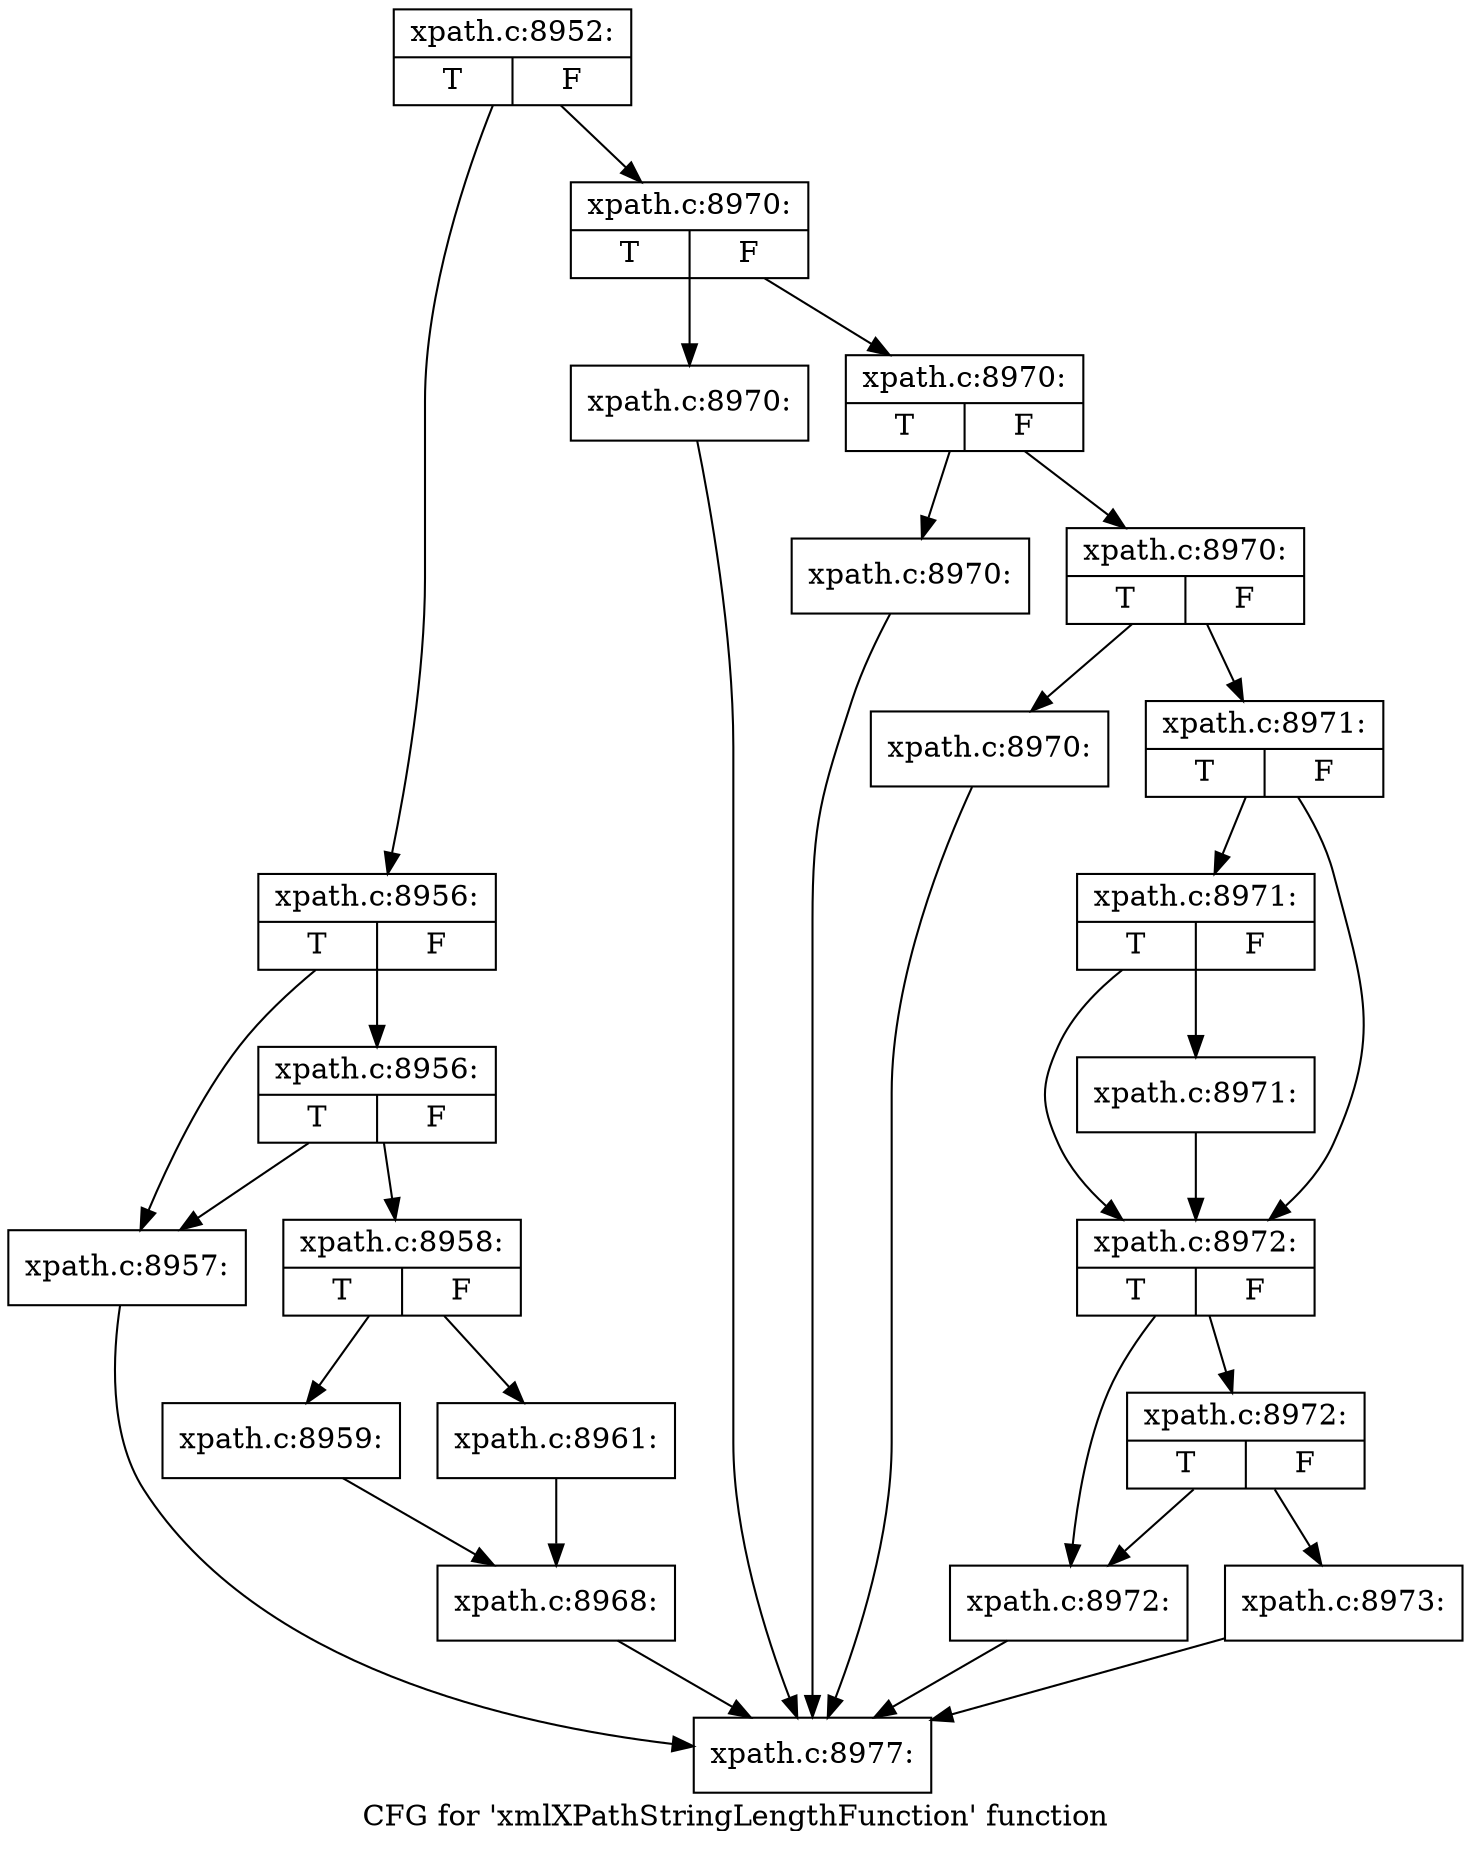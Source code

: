 digraph "CFG for 'xmlXPathStringLengthFunction' function" {
	label="CFG for 'xmlXPathStringLengthFunction' function";

	Node0x4a51a50 [shape=record,label="{xpath.c:8952:|{<s0>T|<s1>F}}"];
	Node0x4a51a50 -> Node0x4a556d0;
	Node0x4a51a50 -> Node0x4a55720;
	Node0x4a556d0 [shape=record,label="{xpath.c:8956:|{<s0>T|<s1>F}}"];
	Node0x4a556d0 -> Node0x4a55ae0;
	Node0x4a556d0 -> Node0x4a55b80;
	Node0x4a55b80 [shape=record,label="{xpath.c:8956:|{<s0>T|<s1>F}}"];
	Node0x4a55b80 -> Node0x4a55ae0;
	Node0x4a55b80 -> Node0x4a55b30;
	Node0x4a55ae0 [shape=record,label="{xpath.c:8957:}"];
	Node0x4a55ae0 -> Node0x4a54e70;
	Node0x4a55b30 [shape=record,label="{xpath.c:8958:|{<s0>T|<s1>F}}"];
	Node0x4a55b30 -> Node0x4a56260;
	Node0x4a55b30 -> Node0x4a56300;
	Node0x4a56260 [shape=record,label="{xpath.c:8959:}"];
	Node0x4a56260 -> Node0x4a562b0;
	Node0x4a56300 [shape=record,label="{xpath.c:8961:}"];
	Node0x4a56300 -> Node0x4a562b0;
	Node0x4a562b0 [shape=record,label="{xpath.c:8968:}"];
	Node0x4a562b0 -> Node0x4a54e70;
	Node0x4a55720 [shape=record,label="{xpath.c:8970:|{<s0>T|<s1>F}}"];
	Node0x4a55720 -> Node0x4a57fc0;
	Node0x4a55720 -> Node0x4a58680;
	Node0x4a57fc0 [shape=record,label="{xpath.c:8970:}"];
	Node0x4a57fc0 -> Node0x4a54e70;
	Node0x4a58680 [shape=record,label="{xpath.c:8970:|{<s0>T|<s1>F}}"];
	Node0x4a58680 -> Node0x4a588a0;
	Node0x4a58680 -> Node0x4a588f0;
	Node0x4a588a0 [shape=record,label="{xpath.c:8970:}"];
	Node0x4a588a0 -> Node0x4a54e70;
	Node0x4a588f0 [shape=record,label="{xpath.c:8970:|{<s0>T|<s1>F}}"];
	Node0x4a588f0 -> Node0x4a58c10;
	Node0x4a588f0 -> Node0x4a58c60;
	Node0x4a58c10 [shape=record,label="{xpath.c:8970:}"];
	Node0x4a58c10 -> Node0x4a54e70;
	Node0x4a58c60 [shape=record,label="{xpath.c:8971:|{<s0>T|<s1>F}}"];
	Node0x4a58c60 -> Node0x4a59300;
	Node0x4a58c60 -> Node0x4a592b0;
	Node0x4a59300 [shape=record,label="{xpath.c:8971:|{<s0>T|<s1>F}}"];
	Node0x4a59300 -> Node0x4a59260;
	Node0x4a59300 -> Node0x4a592b0;
	Node0x4a59260 [shape=record,label="{xpath.c:8971:}"];
	Node0x4a59260 -> Node0x4a592b0;
	Node0x4a592b0 [shape=record,label="{xpath.c:8972:|{<s0>T|<s1>F}}"];
	Node0x4a592b0 -> Node0x4a59ac0;
	Node0x4a592b0 -> Node0x4a59b60;
	Node0x4a59b60 [shape=record,label="{xpath.c:8972:|{<s0>T|<s1>F}}"];
	Node0x4a59b60 -> Node0x4a59ac0;
	Node0x4a59b60 -> Node0x4a59b10;
	Node0x4a59ac0 [shape=record,label="{xpath.c:8972:}"];
	Node0x4a59ac0 -> Node0x4a54e70;
	Node0x4a59b10 [shape=record,label="{xpath.c:8973:}"];
	Node0x4a59b10 -> Node0x4a54e70;
	Node0x4a54e70 [shape=record,label="{xpath.c:8977:}"];
}
